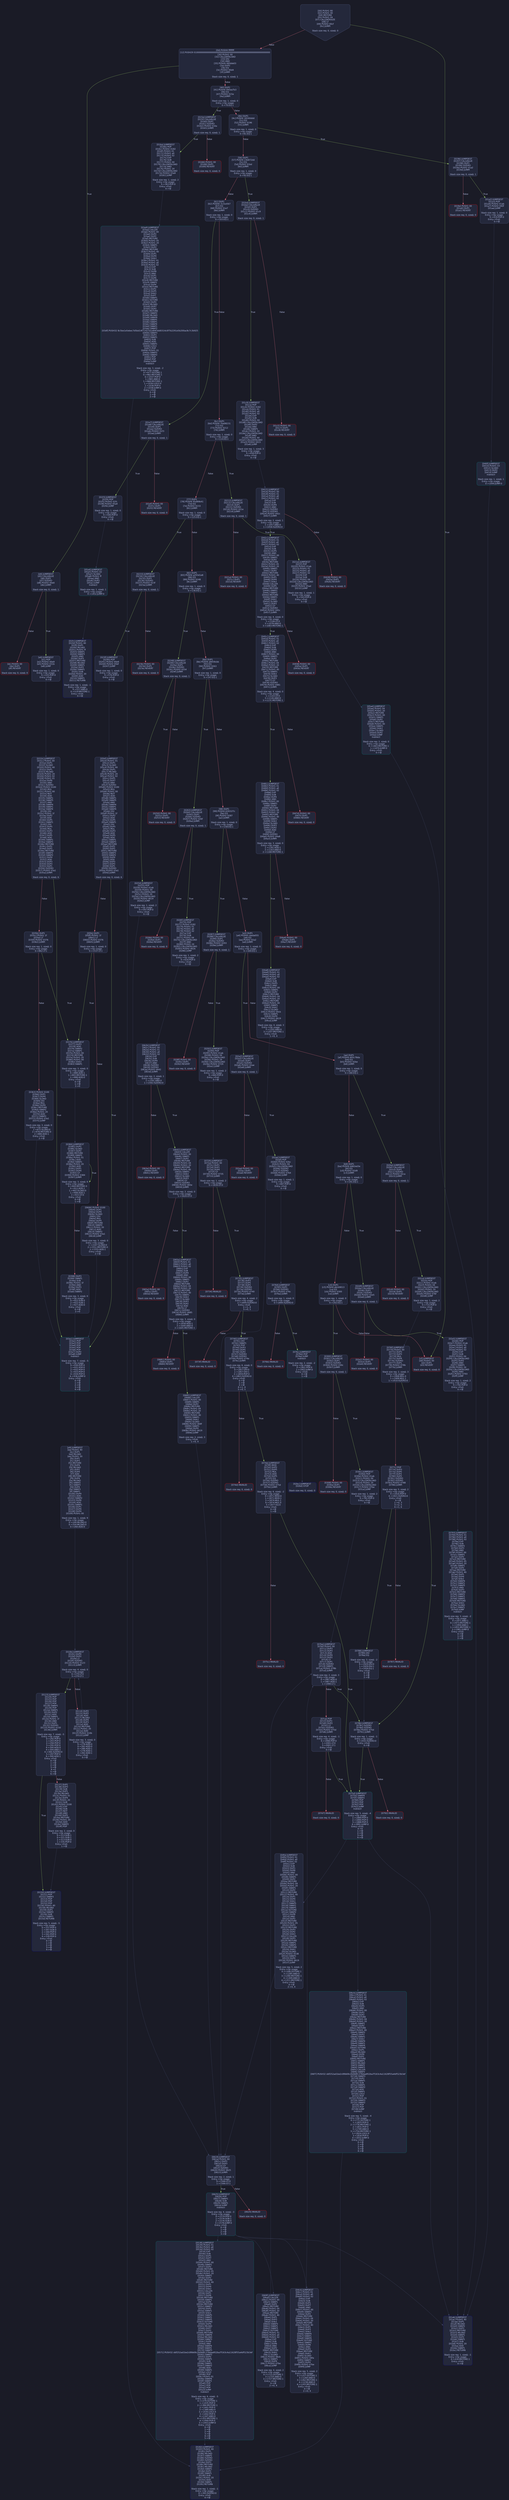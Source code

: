 digraph G {
    node [shape=box, style="filled, rounded", color="#565f89", fontcolor="#c0caf5", fontname="Helvetica", fillcolor="#24283b"];
    edge [color="#414868", fontcolor="#c0caf5", fontname="Helvetica"];
    bgcolor="#1a1b26";
    0 [ label = "[00] PUSH1 80
[02] PUSH1 40
[04] MSTORE
[05] PUSH1 04
[07] CALLDATASIZE
[08] LT
[09] PUSH2 00cf
[0c] JUMPI

Stack size req: 0, sizeΔ: 0
" shape = invhouse]
    1 [ label = "[0d] PUSH4 ffffffff
[12] PUSH29 0100000000000000000000000000000000000000000000000000000000
[30] PUSH1 00
[32] CALLDATALOAD
[33] DIV
[34] AND
[35] PUSH4 06fdde03
[3a] DUP2
[3b] EQ
[3c] PUSH2 00d4
[3f] JUMPI

Stack size req: 0, sizeΔ: 1
"]
    2 [ label = "[40] DUP1
[41] PUSH4 095ea7b3
[46] EQ
[47] PUSH2 015e
[4a] JUMPI

Stack size req: 1, sizeΔ: 0
Entry->Op usage:
	0->70:EQ:1
"]
    3 [ label = "[4b] DUP1
[4c] PUSH4 18160ddd
[51] EQ
[52] PUSH2 0196
[55] JUMPI

Stack size req: 1, sizeΔ: 0
Entry->Op usage:
	0->81:EQ:1
"]
    4 [ label = "[56] DUP1
[57] PUSH4 23b872dd
[5c] EQ
[5d] PUSH2 01bd
[60] JUMPI

Stack size req: 1, sizeΔ: 0
Entry->Op usage:
	0->92:EQ:1
"]
    5 [ label = "[61] DUP1
[62] PUSH4 313ce567
[67] EQ
[68] PUSH2 01e7
[6b] JUMPI

Stack size req: 1, sizeΔ: 0
Entry->Op usage:
	0->103:EQ:1
"]
    6 [ label = "[6c] DUP1
[6d] PUSH4 70a08231
[72] EQ
[73] PUSH2 0212
[76] JUMPI

Stack size req: 1, sizeΔ: 0
Entry->Op usage:
	0->114:EQ:1
"]
    7 [ label = "[77] DUP1
[78] PUSH4 95d89b41
[7d] EQ
[7e] PUSH2 0233
[81] JUMPI

Stack size req: 1, sizeΔ: 0
Entry->Op usage:
	0->125:EQ:1
"]
    8 [ label = "[82] DUP1
[83] PUSH4 a293d1e8
[88] EQ
[89] PUSH2 0248
[8c] JUMPI

Stack size req: 1, sizeΔ: 0
Entry->Op usage:
	0->136:EQ:1
"]
    9 [ label = "[8d] DUP1
[8e] PUSH4 a9059cbb
[93] EQ
[94] PUSH2 0263
[97] JUMPI

Stack size req: 1, sizeΔ: 0
Entry->Op usage:
	0->147:EQ:1
"]
    10 [ label = "[98] DUP1
[99] PUSH4 b5931f7c
[9e] EQ
[9f] PUSH2 0287
[a2] JUMPI

Stack size req: 1, sizeΔ: 0
Entry->Op usage:
	0->158:EQ:1
"]
    11 [ label = "[a3] DUP1
[a4] PUSH4 cdeda055
[a9] EQ
[aa] PUSH2 02a2
[ad] JUMPI

Stack size req: 1, sizeΔ: 0
Entry->Op usage:
	0->169:EQ:1
"]
    12 [ label = "[ae] DUP1
[af] PUSH4 d05c78da
[b4] EQ
[b5] PUSH2 02be
[b8] JUMPI

Stack size req: 1, sizeΔ: 0
Entry->Op usage:
	0->180:EQ:1
"]
    13 [ label = "[b9] DUP1
[ba] PUSH4 dd62ed3e
[bf] EQ
[c0] PUSH2 02d9
[c3] JUMPI

Stack size req: 1, sizeΔ: 0
Entry->Op usage:
	0->191:EQ:1
"]
    14 [ label = "[c4] DUP1
[c5] PUSH4 e6cb9013
[ca] EQ
[cb] PUSH2 0300
[ce] JUMPI

Stack size req: 1, sizeΔ: 0
Entry->Op usage:
	0->202:EQ:1
"]
    15 [ label = "[cf] JUMPDEST
[d0] PUSH1 00
[d2] DUP1
[d3] REVERT

Stack size req: 0, sizeΔ: 0
" color = "red"]
    16 [ label = "[d4] JUMPDEST
[d5] CALLVALUE
[d6] DUP1
[d7] ISZERO
[d8] PUSH2 00e0
[db] JUMPI

Stack size req: 0, sizeΔ: 1
"]
    17 [ label = "[dc] PUSH1 00
[de] DUP1
[df] REVERT

Stack size req: 0, sizeΔ: 0
" color = "red"]
    18 [ label = "[e0] JUMPDEST
[e1] POP
[e2] PUSH2 00e9
[e5] PUSH2 031b
[e8] JUMP

Stack size req: 1, sizeΔ: 0
Entry->Op usage:
	0->225:POP:0
Entry->Exit:
	0->😵
"]
    19 [ label = "[e9] JUMPDEST
[ea] PUSH1 40
[ec] DUP1
[ed] MLOAD
[ee] PUSH1 20
[f0] DUP1
[f1] DUP3
[f2] MSTORE
[f3] DUP4
[f4] MLOAD
[f5] DUP2
[f6] DUP4
[f7] ADD
[f8] MSTORE
[f9] DUP4
[fa] MLOAD
[fb] SWAP2
[fc] SWAP3
[fd] DUP4
[fe] SWAP3
[ff] SWAP1
[0100] DUP4
[0101] ADD
[0102] SWAP2
[0103] DUP6
[0104] ADD
[0105] SWAP1
[0106] DUP1
[0107] DUP4
[0108] DUP4
[0109] PUSH1 00

Stack size req: 1, sizeΔ: 9
Entry->Op usage:
	0->244:MLOAD:0
	0->250:MLOAD:0
	0->260:ADD:0
"]
    20 [ label = "[010b] JUMPDEST
[010c] DUP4
[010d] DUP2
[010e] LT
[010f] ISZERO
[0110] PUSH2 0123
[0113] JUMPI

Stack size req: 4, sizeΔ: 0
Entry->Op usage:
	0->270:LT:0
	3->270:LT:1
"]
    21 [ label = "[0114] DUP2
[0115] DUP2
[0116] ADD
[0117] MLOAD
[0118] DUP4
[0119] DUP3
[011a] ADD
[011b] MSTORE
[011c] PUSH1 20
[011e] ADD
[011f] PUSH2 010b
[0122] JUMP

Stack size req: 3, sizeΔ: 0
Entry->Op usage:
	0->278:ADD:0
	0->282:ADD:0
	0->286:ADD:1
	1->278:ADD:1
	2->282:ADD:1
Entry->Exit:
	0->😵
"]
    22 [ label = "[0123] JUMPDEST
[0124] POP
[0125] POP
[0126] POP
[0127] POP
[0128] SWAP1
[0129] POP
[012a] SWAP1
[012b] DUP2
[012c] ADD
[012d] SWAP1
[012e] PUSH1 1f
[0130] AND
[0131] DUP1
[0132] ISZERO
[0133] PUSH2 0150
[0136] JUMPI

Stack size req: 7, sizeΔ: -5
Entry->Op usage:
	0->292:POP:0
	1->293:POP:0
	2->294:POP:0
	3->295:POP:0
	4->300:ADD:0
	4->304:AND:1
	4->306:ISZERO:0
	5->297:POP:0
	6->300:ADD:1
Entry->Exit:
	0->😵
	1->😵
	2->😵
	3->😵
	4->0
	5->😵
	6->😵
"]
    23 [ label = "[0137] DUP1
[0138] DUP3
[0139] SUB
[013a] DUP1
[013b] MLOAD
[013c] PUSH1 01
[013e] DUP4
[013f] PUSH1 20
[0141] SUB
[0142] PUSH2 0100
[0145] EXP
[0146] SUB
[0147] NOT
[0148] AND
[0149] DUP2
[014a] MSTORE
[014b] PUSH1 20
[014d] ADD
[014e] SWAP2
[014f] POP

Stack size req: 2, sizeΔ: 0
Entry->Op usage:
	0->313:SUB:1
	0->321:SUB:1
	1->313:SUB:0
	1->335:POP:0
Entry->Exit:
	1->😵
"]
    24 [ label = "[0150] JUMPDEST
[0151] POP
[0152] SWAP3
[0153] POP
[0154] POP
[0155] POP
[0156] PUSH1 40
[0158] MLOAD
[0159] DUP1
[015a] SWAP2
[015b] SUB
[015c] SWAP1
[015d] RETURN

Stack size req: 5, sizeΔ: -5
Entry->Op usage:
	0->337:POP:0
	1->347:SUB:0
	2->340:POP:0
	3->341:POP:0
	4->339:POP:0
Entry->Exit:
	0->😵
	1->😵
	2->😵
	3->😵
	4->😵
" color = "darkblue"]
    25 [ label = "[015e] JUMPDEST
[015f] CALLVALUE
[0160] DUP1
[0161] ISZERO
[0162] PUSH2 016a
[0165] JUMPI

Stack size req: 0, sizeΔ: 1
"]
    26 [ label = "[0166] PUSH1 00
[0168] DUP1
[0169] REVERT

Stack size req: 0, sizeΔ: 0
" color = "red"]
    27 [ label = "[016a] JUMPDEST
[016b] POP
[016c] PUSH2 0182
[016f] PUSH1 01
[0171] PUSH1 a0
[0173] PUSH1 02
[0175] EXP
[0176] SUB
[0177] PUSH1 04
[0179] CALLDATALOAD
[017a] AND
[017b] PUSH1 24
[017d] CALLDATALOAD
[017e] PUSH2 03a9
[0181] JUMP

Stack size req: 1, sizeΔ: 2
Entry->Op usage:
	0->363:POP:0
Entry->Exit:
	0->😵
"]
    28 [ label = "[0182] JUMPDEST
[0183] PUSH1 40
[0185] DUP1
[0186] MLOAD
[0187] SWAP2
[0188] ISZERO
[0189] ISZERO
[018a] DUP3
[018b] MSTORE
[018c] MLOAD
[018d] SWAP1
[018e] DUP2
[018f] SWAP1
[0190] SUB
[0191] PUSH1 20
[0193] ADD
[0194] SWAP1
[0195] RETURN

Stack size req: 1, sizeΔ: -1
Entry->Op usage:
	0->392:ISZERO:0
Entry->Exit:
	0->😵
" color = "darkblue"]
    29 [ label = "[0196] JUMPDEST
[0197] CALLVALUE
[0198] DUP1
[0199] ISZERO
[019a] PUSH2 01a2
[019d] JUMPI

Stack size req: 0, sizeΔ: 1
"]
    30 [ label = "[019e] PUSH1 00
[01a0] DUP1
[01a1] REVERT

Stack size req: 0, sizeΔ: 0
" color = "red"]
    31 [ label = "[01a2] JUMPDEST
[01a3] POP
[01a4] PUSH2 01ab
[01a7] PUSH2 040f
[01aa] JUMP

Stack size req: 1, sizeΔ: 0
Entry->Op usage:
	0->419:POP:0
Entry->Exit:
	0->😵
"]
    32 [ label = "[01ab] JUMPDEST
[01ac] PUSH1 40
[01ae] DUP1
[01af] MLOAD
[01b0] SWAP2
[01b1] DUP3
[01b2] MSTORE
[01b3] MLOAD
[01b4] SWAP1
[01b5] DUP2
[01b6] SWAP1
[01b7] SUB
[01b8] PUSH1 20
[01ba] ADD
[01bb] SWAP1
[01bc] RETURN

Stack size req: 1, sizeΔ: -1
Entry->Op usage:
	0->434:MSTORE:1
Entry->Exit:
	0->😵
" color = "darkblue"]
    33 [ label = "[01bd] JUMPDEST
[01be] CALLVALUE
[01bf] DUP1
[01c0] ISZERO
[01c1] PUSH2 01c9
[01c4] JUMPI

Stack size req: 0, sizeΔ: 1
"]
    34 [ label = "[01c5] PUSH1 00
[01c7] DUP1
[01c8] REVERT

Stack size req: 0, sizeΔ: 0
" color = "red"]
    35 [ label = "[01c9] JUMPDEST
[01ca] POP
[01cb] PUSH2 0182
[01ce] PUSH1 01
[01d0] PUSH1 a0
[01d2] PUSH1 02
[01d4] EXP
[01d5] SUB
[01d6] PUSH1 04
[01d8] CALLDATALOAD
[01d9] DUP2
[01da] AND
[01db] SWAP1
[01dc] PUSH1 24
[01de] CALLDATALOAD
[01df] AND
[01e0] PUSH1 44
[01e2] CALLDATALOAD
[01e3] PUSH2 0415
[01e6] JUMP

Stack size req: 1, sizeΔ: 3
Entry->Op usage:
	0->458:POP:0
Entry->Exit:
	0->😵
"]
    36 [ label = "[01e7] JUMPDEST
[01e8] CALLVALUE
[01e9] DUP1
[01ea] ISZERO
[01eb] PUSH2 01f3
[01ee] JUMPI

Stack size req: 0, sizeΔ: 1
"]
    37 [ label = "[01ef] PUSH1 00
[01f1] DUP1
[01f2] REVERT

Stack size req: 0, sizeΔ: 0
" color = "red"]
    38 [ label = "[01f3] JUMPDEST
[01f4] POP
[01f5] PUSH2 01fc
[01f8] PUSH2 05a4
[01fb] JUMP

Stack size req: 1, sizeΔ: 0
Entry->Op usage:
	0->500:POP:0
Entry->Exit:
	0->😵
"]
    39 [ label = "[01fc] JUMPDEST
[01fd] PUSH1 40
[01ff] DUP1
[0200] MLOAD
[0201] PUSH1 ff
[0203] SWAP1
[0204] SWAP3
[0205] AND
[0206] DUP3
[0207] MSTORE
[0208] MLOAD
[0209] SWAP1
[020a] DUP2
[020b] SWAP1
[020c] SUB
[020d] PUSH1 20
[020f] ADD
[0210] SWAP1
[0211] RETURN

Stack size req: 1, sizeΔ: -1
Entry->Op usage:
	0->517:AND:0
	0->519:MSTORE:1
Entry->Exit:
	0->😵
" color = "darkblue"]
    40 [ label = "[0212] JUMPDEST
[0213] CALLVALUE
[0214] DUP1
[0215] ISZERO
[0216] PUSH2 021e
[0219] JUMPI

Stack size req: 0, sizeΔ: 1
"]
    41 [ label = "[021a] PUSH1 00
[021c] DUP1
[021d] REVERT

Stack size req: 0, sizeΔ: 0
" color = "red"]
    42 [ label = "[021e] JUMPDEST
[021f] POP
[0220] PUSH2 01ab
[0223] PUSH1 01
[0225] PUSH1 a0
[0227] PUSH1 02
[0229] EXP
[022a] SUB
[022b] PUSH1 04
[022d] CALLDATALOAD
[022e] AND
[022f] PUSH2 05ad
[0232] JUMP

Stack size req: 1, sizeΔ: 1
Entry->Op usage:
	0->543:POP:0
Entry->Exit:
	0->😵
"]
    43 [ label = "[0233] JUMPDEST
[0234] CALLVALUE
[0235] DUP1
[0236] ISZERO
[0237] PUSH2 023f
[023a] JUMPI

Stack size req: 0, sizeΔ: 1
"]
    44 [ label = "[023b] PUSH1 00
[023d] DUP1
[023e] REVERT

Stack size req: 0, sizeΔ: 0
" color = "red"]
    45 [ label = "[023f] JUMPDEST
[0240] POP
[0241] PUSH2 00e9
[0244] PUSH2 05bf
[0247] JUMP

Stack size req: 1, sizeΔ: 0
Entry->Op usage:
	0->576:POP:0
Entry->Exit:
	0->😵
"]
    46 [ label = "[0248] JUMPDEST
[0249] CALLVALUE
[024a] DUP1
[024b] ISZERO
[024c] PUSH2 0254
[024f] JUMPI

Stack size req: 0, sizeΔ: 1
"]
    47 [ label = "[0250] PUSH1 00
[0252] DUP1
[0253] REVERT

Stack size req: 0, sizeΔ: 0
" color = "red"]
    48 [ label = "[0254] JUMPDEST
[0255] POP
[0256] PUSH2 01ab
[0259] PUSH1 04
[025b] CALLDATALOAD
[025c] PUSH1 24
[025e] CALLDATALOAD
[025f] PUSH2 0619
[0262] JUMP

Stack size req: 1, sizeΔ: 2
Entry->Op usage:
	0->597:POP:0
Entry->Exit:
	0->😵
"]
    49 [ label = "[0263] JUMPDEST
[0264] CALLVALUE
[0265] DUP1
[0266] ISZERO
[0267] PUSH2 026f
[026a] JUMPI

Stack size req: 0, sizeΔ: 1
"]
    50 [ label = "[026b] PUSH1 00
[026d] DUP1
[026e] REVERT

Stack size req: 0, sizeΔ: 0
" color = "red"]
    51 [ label = "[026f] JUMPDEST
[0270] POP
[0271] PUSH2 0182
[0274] PUSH1 01
[0276] PUSH1 a0
[0278] PUSH1 02
[027a] EXP
[027b] SUB
[027c] PUSH1 04
[027e] CALLDATALOAD
[027f] AND
[0280] PUSH1 24
[0282] CALLDATALOAD
[0283] PUSH2 062b
[0286] JUMP

Stack size req: 1, sizeΔ: 2
Entry->Op usage:
	0->624:POP:0
Entry->Exit:
	0->😵
"]
    52 [ label = "[0287] JUMPDEST
[0288] CALLVALUE
[0289] DUP1
[028a] ISZERO
[028b] PUSH2 0293
[028e] JUMPI

Stack size req: 0, sizeΔ: 1
"]
    53 [ label = "[028f] PUSH1 00
[0291] DUP1
[0292] REVERT

Stack size req: 0, sizeΔ: 0
" color = "red"]
    54 [ label = "[0293] JUMPDEST
[0294] POP
[0295] PUSH2 01ab
[0298] PUSH1 04
[029a] CALLDATALOAD
[029b] PUSH1 24
[029d] CALLDATALOAD
[029e] PUSH2 0729
[02a1] JUMP

Stack size req: 1, sizeΔ: 2
Entry->Op usage:
	0->660:POP:0
Entry->Exit:
	0->😵
"]
    55 [ label = "[02a2] JUMPDEST
[02a3] CALLVALUE
[02a4] DUP1
[02a5] ISZERO
[02a6] PUSH2 02ae
[02a9] JUMPI

Stack size req: 0, sizeΔ: 1
"]
    56 [ label = "[02aa] PUSH1 00
[02ac] DUP1
[02ad] REVERT

Stack size req: 0, sizeΔ: 0
" color = "red"]
    57 [ label = "[02ae] JUMPDEST
[02af] POP
[02b0] PUSH2 02bc
[02b3] PUSH1 04
[02b5] CALLDATALOAD
[02b6] ISZERO
[02b7] ISZERO
[02b8] PUSH2 0764
[02bb] JUMP

Stack size req: 1, sizeΔ: 1
Entry->Op usage:
	0->687:POP:0
Entry->Exit:
	0->😵
"]
    58 [ label = "[02bc] JUMPDEST
[02bd] STOP

Stack size req: 0, sizeΔ: 0
" color = "darkblue"]
    59 [ label = "[02be] JUMPDEST
[02bf] CALLVALUE
[02c0] DUP1
[02c1] ISZERO
[02c2] PUSH2 02ca
[02c5] JUMPI

Stack size req: 0, sizeΔ: 1
"]
    60 [ label = "[02c6] PUSH1 00
[02c8] DUP1
[02c9] REVERT

Stack size req: 0, sizeΔ: 0
" color = "red"]
    61 [ label = "[02ca] JUMPDEST
[02cb] POP
[02cc] PUSH2 01ab
[02cf] PUSH1 04
[02d1] CALLDATALOAD
[02d2] PUSH1 24
[02d4] CALLDATALOAD
[02d5] PUSH2 076f
[02d8] JUMP

Stack size req: 1, sizeΔ: 2
Entry->Op usage:
	0->715:POP:0
Entry->Exit:
	0->😵
"]
    62 [ label = "[02d9] JUMPDEST
[02da] CALLVALUE
[02db] DUP1
[02dc] ISZERO
[02dd] PUSH2 02e5
[02e0] JUMPI

Stack size req: 0, sizeΔ: 1
"]
    63 [ label = "[02e1] PUSH1 00
[02e3] DUP1
[02e4] REVERT

Stack size req: 0, sizeΔ: 0
" color = "red"]
    64 [ label = "[02e5] JUMPDEST
[02e6] POP
[02e7] PUSH2 01ab
[02ea] PUSH1 01
[02ec] PUSH1 a0
[02ee] PUSH1 02
[02f0] EXP
[02f1] SUB
[02f2] PUSH1 04
[02f4] CALLDATALOAD
[02f5] DUP2
[02f6] AND
[02f7] SWAP1
[02f8] PUSH1 24
[02fa] CALLDATALOAD
[02fb] AND
[02fc] PUSH2 0793
[02ff] JUMP

Stack size req: 1, sizeΔ: 2
Entry->Op usage:
	0->742:POP:0
Entry->Exit:
	0->😵
"]
    65 [ label = "[0300] JUMPDEST
[0301] CALLVALUE
[0302] DUP1
[0303] ISZERO
[0304] PUSH2 030c
[0307] JUMPI

Stack size req: 0, sizeΔ: 1
"]
    66 [ label = "[0308] PUSH1 00
[030a] DUP1
[030b] REVERT

Stack size req: 0, sizeΔ: 0
" color = "red"]
    67 [ label = "[030c] JUMPDEST
[030d] POP
[030e] PUSH2 01ab
[0311] PUSH1 04
[0313] CALLDATALOAD
[0314] PUSH1 24
[0316] CALLDATALOAD
[0317] PUSH2 07be
[031a] JUMP

Stack size req: 1, sizeΔ: 2
Entry->Op usage:
	0->781:POP:0
Entry->Exit:
	0->😵
"]
    68 [ label = "[031b] JUMPDEST
[031c] PUSH1 00
[031e] DUP1
[031f] SLOAD
[0320] PUSH1 40
[0322] DUP1
[0323] MLOAD
[0324] PUSH1 20
[0326] PUSH1 02
[0328] PUSH1 01
[032a] DUP6
[032b] AND
[032c] ISZERO
[032d] PUSH2 0100
[0330] MUL
[0331] PUSH1 00
[0333] NOT
[0334] ADD
[0335] SWAP1
[0336] SWAP5
[0337] AND
[0338] SWAP4
[0339] SWAP1
[033a] SWAP4
[033b] DIV
[033c] PUSH1 1f
[033e] DUP2
[033f] ADD
[0340] DUP5
[0341] SWAP1
[0342] DIV
[0343] DUP5
[0344] MUL
[0345] DUP3
[0346] ADD
[0347] DUP5
[0348] ADD
[0349] SWAP1
[034a] SWAP3
[034b] MSTORE
[034c] DUP2
[034d] DUP2
[034e] MSTORE
[034f] SWAP3
[0350] SWAP2
[0351] DUP4
[0352] ADD
[0353] DUP3
[0354] DUP3
[0355] DUP1
[0356] ISZERO
[0357] PUSH2 03a1
[035a] JUMPI

Stack size req: 0, sizeΔ: 6
"]
    69 [ label = "[035b] DUP1
[035c] PUSH1 1f
[035e] LT
[035f] PUSH2 0376
[0362] JUMPI

Stack size req: 1, sizeΔ: 0
Entry->Op usage:
	0->862:LT:1
"]
    70 [ label = "[0363] PUSH2 0100
[0366] DUP1
[0367] DUP4
[0368] SLOAD
[0369] DIV
[036a] MUL
[036b] DUP4
[036c] MSTORE
[036d] SWAP2
[036e] PUSH1 20
[0370] ADD
[0371] SWAP2
[0372] PUSH2 03a1
[0375] JUMP

Stack size req: 3, sizeΔ: 0
Entry->Op usage:
	1->872:SLOAD:0
	2->876:MSTORE:0
	2->880:ADD:1
Entry->Exit:
	2->😵
"]
    71 [ label = "[0376] JUMPDEST
[0377] DUP3
[0378] ADD
[0379] SWAP2
[037a] SWAP1
[037b] PUSH1 00
[037d] MSTORE
[037e] PUSH1 20
[0380] PUSH1 00
[0382] SHA3
[0383] SWAP1

Stack size req: 3, sizeΔ: 0
Entry->Op usage:
	0->888:ADD:1
	1->893:MSTORE:1
	2->888:ADD:0
Entry->Exit:
	0->😵
	1->😵
	2->0
"]
    72 [ label = "[0384] JUMPDEST
[0385] DUP2
[0386] SLOAD
[0387] DUP2
[0388] MSTORE
[0389] SWAP1
[038a] PUSH1 01
[038c] ADD
[038d] SWAP1
[038e] PUSH1 20
[0390] ADD
[0391] DUP1
[0392] DUP4
[0393] GT
[0394] PUSH2 0384
[0397] JUMPI

Stack size req: 3, sizeΔ: 0
Entry->Op usage:
	0->904:MSTORE:0
	0->912:ADD:1
	1->902:SLOAD:0
	1->908:ADD:1
	2->915:GT:0
Entry->Exit:
	0->😵
	1->😵
"]
    73 [ label = "[0398] DUP3
[0399] SWAP1
[039a] SUB
[039b] PUSH1 1f
[039d] AND
[039e] DUP3
[039f] ADD
[03a0] SWAP2

Stack size req: 3, sizeΔ: 0
Entry->Op usage:
	0->922:SUB:0
	2->922:SUB:1
	2->927:ADD:0
Entry->Exit:
	0->😵
	2->0
"]
    74 [ label = "[03a1] JUMPDEST
[03a2] POP
[03a3] POP
[03a4] POP
[03a5] POP
[03a6] POP
[03a7] DUP2
[03a8] JUMP
Indirect!

Stack size req: 7, sizeΔ: -5
Entry->Op usage:
	0->930:POP:0
	1->931:POP:0
	2->932:POP:0
	3->933:POP:0
	4->934:POP:0
	6->936:JUMP:0
Entry->Exit:
	0->😵
	1->😵
	2->😵
	3->😵
	4->😵
" color = "teal"]
    75 [ label = "[03a9] JUMPDEST
[03aa] CALLER
[03ab] PUSH1 00
[03ad] DUP2
[03ae] DUP2
[03af] MSTORE
[03b0] PUSH1 05
[03b2] PUSH1 20
[03b4] SWAP1
[03b5] DUP2
[03b6] MSTORE
[03b7] PUSH1 40
[03b9] DUP1
[03ba] DUP4
[03bb] SHA3
[03bc] PUSH1 01
[03be] PUSH1 a0
[03c0] PUSH1 02
[03c2] EXP
[03c3] SUB
[03c4] DUP8
[03c5] AND
[03c6] DUP1
[03c7] DUP6
[03c8] MSTORE
[03c9] SWAP1
[03ca] DUP4
[03cb] MSTORE
[03cc] DUP2
[03cd] DUP5
[03ce] SHA3
[03cf] DUP7
[03d0] SWAP1
[03d1] SSTORE
[03d2] DUP2
[03d3] MLOAD
[03d4] DUP7
[03d5] DUP2
[03d6] MSTORE
[03d7] SWAP2
[03d8] MLOAD
[03d9] SWAP4
[03da] SWAP5
[03db] SWAP1
[03dc] SWAP4
[03dd] SWAP1
[03de] SWAP3
[03df] PUSH32 8c5be1e5ebec7d5bd14f71427d1e84f3dd0314c0f7b2291e5b200ac8c7c3b925
[0400] SWAP3
[0401] DUP3
[0402] SWAP1
[0403] SUB
[0404] ADD
[0405] SWAP1
[0406] LOG3
[0407] POP
[0408] PUSH1 01
[040a] SWAP3
[040b] SWAP2
[040c] POP
[040d] POP
[040e] JUMP
Indirect!

Stack size req: 3, sizeΔ: -2
Entry->Op usage:
	0->977:SSTORE:1
	0->982:MSTORE:1
	0->1037:POP:0
	1->965:AND:0
	1->968:MSTORE:1
	1->1030:LOG3:4
	1->1036:POP:0
	2->1038:JUMP:0
Entry->Exit:
	0->😵
	1->😵
	2->😵
" color = "teal"]
    76 [ label = "[040f] JUMPDEST
[0410] PUSH1 03
[0412] SLOAD
[0413] DUP2
[0414] JUMP
Indirect!

Stack size req: 1, sizeΔ: 1
Entry->Op usage:
	0->1044:JUMP:0
" color = "teal"]
    77 [ label = "[0415] JUMPDEST
[0416] PUSH1 00
[0418] PUSH1 01
[041a] PUSH1 a0
[041c] PUSH1 02
[041e] EXP
[041f] SUB
[0420] DUP4
[0421] AND
[0422] ISZERO
[0423] ISZERO
[0424] PUSH2 042c
[0427] JUMPI

Stack size req: 2, sizeΔ: 1
Entry->Op usage:
	1->1057:AND:0
	1->1058:ISZERO:0
"]
    78 [ label = "[0428] PUSH1 00
[042a] DUP1
[042b] REVERT

Stack size req: 0, sizeΔ: 0
" color = "red"]
    79 [ label = "[042c] JUMPDEST
[042d] PUSH1 01
[042f] PUSH1 a0
[0431] PUSH1 02
[0433] EXP
[0434] SUB
[0435] DUP5
[0436] AND
[0437] PUSH1 00
[0439] SWAP1
[043a] DUP2
[043b] MSTORE
[043c] PUSH1 05
[043e] PUSH1 20
[0440] SWAP1
[0441] DUP2
[0442] MSTORE
[0443] PUSH1 40
[0445] DUP1
[0446] DUP4
[0447] SHA3
[0448] CALLER
[0449] DUP5
[044a] MSTORE
[044b] SWAP1
[044c] SWAP2
[044d] MSTORE
[044e] SWAP1
[044f] SHA3
[0450] SLOAD
[0451] DUP3
[0452] GT
[0453] ISZERO
[0454] PUSH2 045c
[0457] JUMPI

Stack size req: 4, sizeΔ: 0
Entry->Op usage:
	1->1106:GT:0
	3->1078:AND:0
	3->1083:MSTORE:1
"]
    80 [ label = "[0458] PUSH1 00
[045a] DUP1
[045b] REVERT

Stack size req: 0, sizeΔ: 0
" color = "red"]
    81 [ label = "[045c] JUMPDEST
[045d] PUSH1 01
[045f] PUSH1 a0
[0461] PUSH1 02
[0463] EXP
[0464] SUB
[0465] DUP5
[0466] AND
[0467] PUSH1 00
[0469] SWAP1
[046a] DUP2
[046b] MSTORE
[046c] PUSH1 04
[046e] PUSH1 20
[0470] MSTORE
[0471] PUSH1 40
[0473] SWAP1
[0474] SHA3
[0475] SLOAD
[0476] DUP3
[0477] GT
[0478] ISZERO
[0479] PUSH2 0481
[047c] JUMPI

Stack size req: 4, sizeΔ: 0
Entry->Op usage:
	1->1143:GT:0
	3->1126:AND:0
	3->1131:MSTORE:1
"]
    82 [ label = "[047d] PUSH1 00
[047f] DUP1
[0480] REVERT

Stack size req: 0, sizeΔ: 0
" color = "red"]
    83 [ label = "[0481] JUMPDEST
[0482] PUSH1 01
[0484] PUSH1 a0
[0486] PUSH1 02
[0488] EXP
[0489] SUB
[048a] DUP4
[048b] AND
[048c] PUSH1 00
[048e] SWAP1
[048f] DUP2
[0490] MSTORE
[0491] PUSH1 04
[0493] PUSH1 20
[0495] MSTORE
[0496] PUSH1 40
[0498] SWAP1
[0499] SHA3
[049a] SLOAD
[049b] DUP3
[049c] DUP2
[049d] ADD
[049e] LT
[049f] ISZERO
[04a0] PUSH2 04a8
[04a3] JUMPI

Stack size req: 3, sizeΔ: 0
Entry->Op usage:
	1->1181:ADD:1
	2->1163:AND:0
	2->1168:MSTORE:1
"]
    84 [ label = "[04a4] PUSH1 00
[04a6] DUP1
[04a7] REVERT

Stack size req: 0, sizeΔ: 0
" color = "red"]
    85 [ label = "[04a8] JUMPDEST
[04a9] PUSH1 01
[04ab] PUSH1 a0
[04ad] PUSH1 02
[04af] EXP
[04b0] SUB
[04b1] DUP5
[04b2] AND
[04b3] PUSH1 00
[04b5] SWAP1
[04b6] DUP2
[04b7] MSTORE
[04b8] PUSH1 04
[04ba] PUSH1 20
[04bc] MSTORE
[04bd] PUSH1 40
[04bf] SWAP1
[04c0] SHA3
[04c1] SLOAD
[04c2] PUSH2 04cb
[04c5] SWAP1
[04c6] DUP4
[04c7] PUSH2 0619
[04ca] JUMP

Stack size req: 4, sizeΔ: 3
Entry->Op usage:
	3->1202:AND:0
	3->1207:MSTORE:1
Entry->Exit:
	1->0, 4
"]
    86 [ label = "[04cb] JUMPDEST
[04cc] PUSH1 01
[04ce] PUSH1 a0
[04d0] PUSH1 02
[04d2] EXP
[04d3] SUB
[04d4] DUP1
[04d5] DUP7
[04d6] AND
[04d7] PUSH1 00
[04d9] SWAP1
[04da] DUP2
[04db] MSTORE
[04dc] PUSH1 04
[04de] PUSH1 20
[04e0] MSTORE
[04e1] PUSH1 40
[04e3] DUP1
[04e4] DUP3
[04e5] SHA3
[04e6] SWAP4
[04e7] SWAP1
[04e8] SWAP4
[04e9] SSTORE
[04ea] SWAP1
[04eb] DUP6
[04ec] AND
[04ed] DUP2
[04ee] MSTORE
[04ef] SHA3
[04f0] SLOAD
[04f1] PUSH2 04fa
[04f4] SWAP1
[04f5] DUP4
[04f6] PUSH2 07be
[04f9] JUMP

Stack size req: 5, sizeΔ: 2
Entry->Op usage:
	0->1257:SSTORE:1
	3->1260:AND:0
	3->1262:MSTORE:1
	4->1238:AND:0
	4->1243:MSTORE:1
Entry->Exit:
	0->😵
	2->0, 4
"]
    87 [ label = "[04fa] JUMPDEST
[04fb] PUSH1 01
[04fd] PUSH1 a0
[04ff] PUSH1 02
[0501] EXP
[0502] SUB
[0503] DUP1
[0504] DUP6
[0505] AND
[0506] PUSH1 00
[0508] SWAP1
[0509] DUP2
[050a] MSTORE
[050b] PUSH1 04
[050d] PUSH1 20
[050f] SWAP1
[0510] DUP2
[0511] MSTORE
[0512] PUSH1 40
[0514] DUP1
[0515] DUP4
[0516] SHA3
[0517] SWAP5
[0518] SWAP1
[0519] SWAP5
[051a] SSTORE
[051b] SWAP2
[051c] DUP8
[051d] AND
[051e] DUP2
[051f] MSTORE
[0520] PUSH1 05
[0522] DUP3
[0523] MSTORE
[0524] DUP3
[0525] DUP2
[0526] SHA3
[0527] CALLER
[0528] DUP3
[0529] MSTORE
[052a] SWAP1
[052b] SWAP2
[052c] MSTORE
[052d] SHA3
[052e] SLOAD
[052f] PUSH2 0538
[0532] SWAP1
[0533] DUP4
[0534] PUSH2 0619
[0537] JUMP

Stack size req: 5, sizeΔ: 2
Entry->Op usage:
	0->1306:SSTORE:1
	3->1285:AND:0
	3->1290:MSTORE:1
	4->1309:AND:0
	4->1311:MSTORE:1
Entry->Exit:
	0->😵
	2->0, 4
"]
    88 [ label = "[0538] JUMPDEST
[0539] PUSH1 01
[053b] PUSH1 a0
[053d] PUSH1 02
[053f] EXP
[0540] SUB
[0541] DUP1
[0542] DUP7
[0543] AND
[0544] PUSH1 00
[0546] SWAP1
[0547] DUP2
[0548] MSTORE
[0549] PUSH1 05
[054b] PUSH1 20
[054d] SWAP1
[054e] DUP2
[054f] MSTORE
[0550] PUSH1 40
[0552] DUP1
[0553] DUP4
[0554] SHA3
[0555] CALLER
[0556] DUP1
[0557] DUP6
[0558] MSTORE
[0559] SWAP1
[055a] DUP4
[055b] MSTORE
[055c] SWAP3
[055d] DUP2
[055e] SWAP1
[055f] SHA3
[0560] SWAP5
[0561] SWAP1
[0562] SWAP5
[0563] SSTORE
[0564] DUP4
[0565] MLOAD
[0566] DUP7
[0567] DUP2
[0568] MSTORE
[0569] SWAP4
[056a] MLOAD
[056b] SWAP3
[056c] DUP8
[056d] AND
[056e] SWAP4
[056f] SWAP2
[0570] SWAP3
[0571] PUSH32 ddf252ad1be2c89b69c2b068fc378daa952ba7f163c4a11628f55a4df523b3ef
[0592] SWAP3
[0593] DUP2
[0594] SWAP1
[0595] SUB
[0596] SWAP1
[0597] SWAP2
[0598] ADD
[0599] SWAP1
[059a] LOG3
[059b] POP
[059c] PUSH1 01
[059e] SWAP4
[059f] SWAP3
[05a0] POP
[05a1] POP
[05a2] POP
[05a3] JUMP
Indirect!

Stack size req: 6, sizeΔ: -5
Entry->Op usage:
	0->1379:SSTORE:1
	1->1435:POP:0
	2->1384:MSTORE:1
	2->1441:POP:0
	3->1389:AND:0
	3->1434:LOG3:4
	3->1442:POP:0
	4->1347:AND:0
	4->1352:MSTORE:1
	4->1440:POP:0
	5->1443:JUMP:0
Entry->Exit:
	0->😵
	1->😵
	2->😵
	3->😵
	4->😵
	5->😵
" color = "teal"]
    89 [ label = "[05a4] JUMPDEST
[05a5] PUSH1 02
[05a7] SLOAD
[05a8] PUSH1 ff
[05aa] AND
[05ab] DUP2
[05ac] JUMP
Indirect!

Stack size req: 1, sizeΔ: 1
Entry->Op usage:
	0->1452:JUMP:0
" color = "teal"]
    90 [ label = "[05ad] JUMPDEST
[05ae] PUSH1 04
[05b0] PUSH1 20
[05b2] MSTORE
[05b3] PUSH1 00
[05b5] SWAP1
[05b6] DUP2
[05b7] MSTORE
[05b8] PUSH1 40
[05ba] SWAP1
[05bb] SHA3
[05bc] SLOAD
[05bd] DUP2
[05be] JUMP
Indirect!

Stack size req: 2, sizeΔ: 0
Entry->Op usage:
	0->1463:MSTORE:1
	1->1470:JUMP:0
Entry->Exit:
	0->😵
" color = "teal"]
    91 [ label = "[05bf] JUMPDEST
[05c0] PUSH1 01
[05c2] DUP1
[05c3] SLOAD
[05c4] PUSH1 40
[05c6] DUP1
[05c7] MLOAD
[05c8] PUSH1 20
[05ca] PUSH1 02
[05cc] DUP5
[05cd] DUP7
[05ce] AND
[05cf] ISZERO
[05d0] PUSH2 0100
[05d3] MUL
[05d4] PUSH1 00
[05d6] NOT
[05d7] ADD
[05d8] SWAP1
[05d9] SWAP5
[05da] AND
[05db] SWAP4
[05dc] SWAP1
[05dd] SWAP4
[05de] DIV
[05df] PUSH1 1f
[05e1] DUP2
[05e2] ADD
[05e3] DUP5
[05e4] SWAP1
[05e5] DIV
[05e6] DUP5
[05e7] MUL
[05e8] DUP3
[05e9] ADD
[05ea] DUP5
[05eb] ADD
[05ec] SWAP1
[05ed] SWAP3
[05ee] MSTORE
[05ef] DUP2
[05f0] DUP2
[05f1] MSTORE
[05f2] SWAP3
[05f3] SWAP2
[05f4] DUP4
[05f5] ADD
[05f6] DUP3
[05f7] DUP3
[05f8] DUP1
[05f9] ISZERO
[05fa] PUSH2 03a1
[05fd] JUMPI

Stack size req: 0, sizeΔ: 6
"]
    92 [ label = "[05fe] DUP1
[05ff] PUSH1 1f
[0601] LT
[0602] PUSH2 0376
[0605] JUMPI

Stack size req: 1, sizeΔ: 0
Entry->Op usage:
	0->1537:LT:1
"]
    93 [ label = "[0606] PUSH2 0100
[0609] DUP1
[060a] DUP4
[060b] SLOAD
[060c] DIV
[060d] MUL
[060e] DUP4
[060f] MSTORE
[0610] SWAP2
[0611] PUSH1 20
[0613] ADD
[0614] SWAP2
[0615] PUSH2 03a1
[0618] JUMP

Stack size req: 3, sizeΔ: 0
Entry->Op usage:
	1->1547:SLOAD:0
	2->1551:MSTORE:0
	2->1555:ADD:1
Entry->Exit:
	2->😵
"]
    94 [ label = "[0619] JUMPDEST
[061a] PUSH1 00
[061c] DUP3
[061d] DUP3
[061e] GT
[061f] ISZERO
[0620] PUSH2 0625
[0623] JUMPI

Stack size req: 2, sizeΔ: 1
Entry->Op usage:
	0->1566:GT:0
	1->1566:GT:1
"]
    95 [ label = "[0624] INVALID

Stack size req: 0, sizeΔ: 0
" color = "red"]
    96 [ label = "[0625] JUMPDEST
[0626] POP
[0627] SWAP1
[0628] SUB
[0629] SWAP1
[062a] JUMP
Indirect!

Stack size req: 4, sizeΔ: -3
Entry->Op usage:
	0->1574:POP:0
	1->1576:SUB:1
	2->1576:SUB:0
	3->1578:JUMP:0
Entry->Exit:
	0->😵
	1->😵
	2->😵
	3->😵
" color = "teal"]
    97 [ label = "[062b] JUMPDEST
[062c] PUSH1 00
[062e] PUSH1 01
[0630] PUSH1 a0
[0632] PUSH1 02
[0634] EXP
[0635] SUB
[0636] DUP4
[0637] AND
[0638] ISZERO
[0639] ISZERO
[063a] PUSH2 0642
[063d] JUMPI

Stack size req: 2, sizeΔ: 1
Entry->Op usage:
	1->1591:AND:0
	1->1592:ISZERO:0
"]
    98 [ label = "[063e] PUSH1 00
[0640] DUP1
[0641] REVERT

Stack size req: 0, sizeΔ: 0
" color = "red"]
    99 [ label = "[0642] JUMPDEST
[0643] CALLER
[0644] PUSH1 00
[0646] SWAP1
[0647] DUP2
[0648] MSTORE
[0649] PUSH1 04
[064b] PUSH1 20
[064d] MSTORE
[064e] PUSH1 40
[0650] SWAP1
[0651] SHA3
[0652] SLOAD
[0653] DUP3
[0654] GT
[0655] ISZERO
[0656] PUSH2 065e
[0659] JUMPI

Stack size req: 2, sizeΔ: 0
Entry->Op usage:
	1->1620:GT:0
"]
    100 [ label = "[065a] PUSH1 00
[065c] DUP1
[065d] REVERT

Stack size req: 0, sizeΔ: 0
" color = "red"]
    101 [ label = "[065e] JUMPDEST
[065f] PUSH1 01
[0661] PUSH1 a0
[0663] PUSH1 02
[0665] EXP
[0666] SUB
[0667] DUP4
[0668] AND
[0669] PUSH1 00
[066b] SWAP1
[066c] DUP2
[066d] MSTORE
[066e] PUSH1 04
[0670] PUSH1 20
[0672] MSTORE
[0673] PUSH1 40
[0675] SWAP1
[0676] SHA3
[0677] SLOAD
[0678] DUP3
[0679] DUP2
[067a] ADD
[067b] LT
[067c] ISZERO
[067d] PUSH2 0685
[0680] JUMPI

Stack size req: 3, sizeΔ: 0
Entry->Op usage:
	1->1658:ADD:1
	2->1640:AND:0
	2->1645:MSTORE:1
"]
    102 [ label = "[0681] PUSH1 00
[0683] DUP1
[0684] REVERT

Stack size req: 0, sizeΔ: 0
" color = "red"]
    103 [ label = "[0685] JUMPDEST
[0686] CALLER
[0687] PUSH1 00
[0689] SWAP1
[068a] DUP2
[068b] MSTORE
[068c] PUSH1 04
[068e] PUSH1 20
[0690] MSTORE
[0691] PUSH1 40
[0693] SWAP1
[0694] SHA3
[0695] SLOAD
[0696] PUSH2 069f
[0699] SWAP1
[069a] DUP4
[069b] PUSH2 0619
[069e] JUMP

Stack size req: 2, sizeΔ: 3
Entry->Exit:
	1->0, 4
"]
    104 [ label = "[069f] JUMPDEST
[06a0] CALLER
[06a1] PUSH1 00
[06a3] SWAP1
[06a4] DUP2
[06a5] MSTORE
[06a6] PUSH1 04
[06a8] PUSH1 20
[06aa] MSTORE
[06ab] PUSH1 40
[06ad] DUP1
[06ae] DUP3
[06af] SHA3
[06b0] SWAP3
[06b1] SWAP1
[06b2] SWAP3
[06b3] SSTORE
[06b4] PUSH1 01
[06b6] PUSH1 a0
[06b8] PUSH1 02
[06ba] EXP
[06bb] SUB
[06bc] DUP6
[06bd] AND
[06be] DUP2
[06bf] MSTORE
[06c0] SHA3
[06c1] SLOAD
[06c2] PUSH2 06cb
[06c5] SWAP1
[06c6] DUP4
[06c7] PUSH2 07be
[06ca] JUMP

Stack size req: 4, sizeΔ: 2
Entry->Op usage:
	0->1715:SSTORE:1
	3->1725:AND:0
	3->1727:MSTORE:1
Entry->Exit:
	0->😵
	2->0, 4
"]
    105 [ label = "[06cb] JUMPDEST
[06cc] PUSH1 01
[06ce] PUSH1 a0
[06d0] PUSH1 02
[06d2] EXP
[06d3] SUB
[06d4] DUP5
[06d5] AND
[06d6] PUSH1 00
[06d8] DUP2
[06d9] DUP2
[06da] MSTORE
[06db] PUSH1 04
[06dd] PUSH1 20
[06df] SWAP1
[06e0] DUP2
[06e1] MSTORE
[06e2] PUSH1 40
[06e4] SWAP2
[06e5] DUP3
[06e6] SWAP1
[06e7] SHA3
[06e8] SWAP4
[06e9] SWAP1
[06ea] SWAP4
[06eb] SSTORE
[06ec] DUP1
[06ed] MLOAD
[06ee] DUP6
[06ef] DUP2
[06f0] MSTORE
[06f1] SWAP1
[06f2] MLOAD
[06f3] SWAP2
[06f4] SWAP3
[06f5] CALLER
[06f6] SWAP3
[06f7] PUSH32 ddf252ad1be2c89b69c2b068fc378daa952ba7f163c4a11628f55a4df523b3ef
[0718] SWAP3
[0719] DUP2
[071a] SWAP1
[071b] SUB
[071c] SWAP1
[071d] SWAP2
[071e] ADD
[071f] SWAP1
[0720] LOG3
[0721] POP
[0722] PUSH1 01
[0724] SWAP3
[0725] SWAP2
[0726] POP
[0727] POP
[0728] JUMP
Indirect!

Stack size req: 5, sizeΔ: -4
Entry->Op usage:
	0->1771:SSTORE:1
	1->1825:POP:0
	2->1776:MSTORE:1
	2->1831:POP:0
	3->1749:AND:0
	3->1754:MSTORE:1
	3->1824:LOG3:4
	3->1830:POP:0
	4->1832:JUMP:0
Entry->Exit:
	0->😵
	1->😵
	2->😵
	3->😵
	4->😵
" color = "teal"]
    106 [ label = "[0729] JUMPDEST
[072a] PUSH1 00
[072c] DUP1
[072d] DUP1
[072e] DUP4
[072f] GT
[0730] PUSH2 0735
[0733] JUMPI

Stack size req: 1, sizeΔ: 2
Entry->Op usage:
	0->1839:GT:0
"]
    107 [ label = "[0734] INVALID

Stack size req: 0, sizeΔ: 0
" color = "red"]
    108 [ label = "[0735] JUMPDEST
[0736] DUP3
[0737] DUP5
[0738] DUP2
[0739] ISZERO
[073a] ISZERO
[073b] PUSH2 0740
[073e] JUMPI

Stack size req: 4, sizeΔ: 2
Entry->Op usage:
	2->1849:ISZERO:0
Entry->Exit:
	2->1, 4
	3->0, 5
"]
    109 [ label = "[073f] INVALID

Stack size req: 0, sizeΔ: 0
" color = "red"]
    110 [ label = "[0740] JUMPDEST
[0741] DIV
[0742] SWAP1
[0743] POP
[0744] DUP3
[0745] DUP5
[0746] DUP2
[0747] ISZERO
[0748] ISZERO
[0749] PUSH2 074e
[074c] JUMPI

Stack size req: 6, sizeΔ: 0
Entry->Op usage:
	0->1857:DIV:0
	1->1857:DIV:1
	2->1859:POP:0
	4->1863:ISZERO:0
Entry->Exit:
	0->😵
	1->😵
	2->😵
	4->1, 4
	5->0, 5
"]
    111 [ label = "[074d] INVALID

Stack size req: 0, sizeΔ: 0
" color = "red"]
    112 [ label = "[074e] JUMPDEST
[074f] MOD
[0750] DUP2
[0751] DUP5
[0752] MUL
[0753] ADD
[0754] DUP5
[0755] EQ
[0756] ISZERO
[0757] ISZERO
[0758] PUSH2 075d
[075b] JUMPI

Stack size req: 6, sizeΔ: -2
Entry->Op usage:
	0->1871:MOD:0
	1->1871:MOD:1
	2->1874:MUL:1
	4->1874:MUL:0
	5->1877:EQ:0
Entry->Exit:
	0->😵
	1->😵
"]
    113 [ label = "[075c] INVALID

Stack size req: 0, sizeΔ: 0
" color = "red"]
    114 [ label = "[075d] JUMPDEST
[075e] SWAP4
[075f] SWAP3
[0760] POP
[0761] POP
[0762] POP
[0763] JUMP
Indirect!

Stack size req: 5, sizeΔ: -4
Entry->Op usage:
	1->1889:POP:0
	2->1890:POP:0
	3->1888:POP:0
	4->1891:JUMP:0
Entry->Exit:
	0->0
	1->😵
	2->😵
	3->😵
	4->😵
" color = "teal"]
    115 [ label = "[0764] JUMPDEST
[0765] DUP1
[0766] ISZERO
[0767] PUSH2 076c
[076a] JUMPI

Stack size req: 1, sizeΔ: 0
Entry->Op usage:
	0->1894:ISZERO:0
"]
    116 [ label = "[076b] INVALID

Stack size req: 0, sizeΔ: 0
" color = "red"]
    117 [ label = "[076c] JUMPDEST
[076d] POP
[076e] JUMP
Indirect!

Stack size req: 2, sizeΔ: -2
Entry->Op usage:
	0->1901:POP:0
	1->1902:JUMP:0
Entry->Exit:
	0->😵
	1->😵
" color = "teal"]
    118 [ label = "[076f] JUMPDEST
[0770] PUSH1 00
[0772] DUP3
[0773] DUP3
[0774] MUL
[0775] DUP4
[0776] ISZERO
[0777] DUP1
[0778] PUSH2 078b
[077b] JUMPI

Stack size req: 2, sizeΔ: 3
Entry->Op usage:
	0->1908:MUL:0
	1->1908:MUL:1
	1->1910:ISZERO:0
"]
    119 [ label = "[077c] POP
[077d] DUP3
[077e] DUP5
[077f] DUP3
[0780] DUP2
[0781] ISZERO
[0782] ISZERO
[0783] PUSH2 0788
[0786] JUMPI

Stack size req: 5, sizeΔ: 2
Entry->Op usage:
	0->1916:POP:0
	4->1921:ISZERO:0
Entry->Exit:
	0->😵
	1->0, 3
	3->2, 5
	4->1, 6
"]
    120 [ label = "[0787] INVALID

Stack size req: 0, sizeΔ: 0
" color = "red"]
    121 [ label = "[0788] JUMPDEST
[0789] DIV
[078a] EQ

Stack size req: 3, sizeΔ: -2
Entry->Op usage:
	0->1929:DIV:0
	1->1929:DIV:1
	2->1930:EQ:1
Entry->Exit:
	0->😵
	1->😵
	2->😵
"]
    122 [ label = "[078b] JUMPDEST
[078c] ISZERO
[078d] ISZERO
[078e] PUSH2 075d
[0791] JUMPI

Stack size req: 1, sizeΔ: -1
Entry->Op usage:
	0->1932:ISZERO:0
Entry->Exit:
	0->😵
"]
    123 [ label = "[0792] INVALID

Stack size req: 0, sizeΔ: 0
" color = "red"]
    124 [ label = "[0793] JUMPDEST
[0794] PUSH1 01
[0796] PUSH1 a0
[0798] PUSH1 02
[079a] EXP
[079b] SUB
[079c] SWAP2
[079d] DUP3
[079e] AND
[079f] PUSH1 00
[07a1] SWAP1
[07a2] DUP2
[07a3] MSTORE
[07a4] PUSH1 05
[07a6] PUSH1 20
[07a8] SWAP1
[07a9] DUP2
[07aa] MSTORE
[07ab] PUSH1 40
[07ad] DUP1
[07ae] DUP4
[07af] SHA3
[07b0] SWAP4
[07b1] SWAP1
[07b2] SWAP5
[07b3] AND
[07b4] DUP3
[07b5] MSTORE
[07b6] SWAP2
[07b7] SWAP1
[07b8] SWAP2
[07b9] MSTORE
[07ba] SHA3
[07bb] SLOAD
[07bc] SWAP1
[07bd] JUMP
Indirect!

Stack size req: 3, sizeΔ: -2
Entry->Op usage:
	0->1971:AND:1
	0->1973:MSTORE:1
	1->1950:AND:1
	1->1955:MSTORE:1
	2->1981:JUMP:0
Entry->Exit:
	0->😵
	1->😵
	2->😵
" color = "teal"]
    125 [ label = "[07be] JUMPDEST
[07bf] PUSH1 00
[07c1] DUP3
[07c2] DUP3
[07c3] ADD
[07c4] DUP4
[07c5] DUP2
[07c6] LT
[07c7] DUP1
[07c8] ISZERO
[07c9] SWAP1
[07ca] PUSH2 078b
[07cd] JUMPI

Stack size req: 2, sizeΔ: 3
Entry->Op usage:
	0->1987:ADD:0
	1->1987:ADD:1
	1->1990:LT:1
"]
    126 [ label = "[07ce] POP
[07cf] DUP3
[07d0] DUP2
[07d1] LT
[07d2] ISZERO
[07d3] PUSH2 075d
[07d6] JUMPI

Stack size req: 4, sizeΔ: -1
Entry->Op usage:
	0->1998:POP:0
	1->2001:LT:0
	3->2001:LT:1
Entry->Exit:
	0->😵
"]
    127 [ label = "[07d7] INVALID

Stack size req: 0, sizeΔ: 0
" color = "red"]
    0 -> 1 [ label = "False" color = "#f7768e"]
    0 -> 15 [ label = "True" color = "#9ece6a"]
    1 -> 2 [ label = "False" color = "#f7768e"]
    1 -> 16 [ label = "True" color = "#9ece6a"]
    2 -> 3 [ label = "False" color = "#f7768e"]
    2 -> 25 [ label = "True" color = "#9ece6a"]
    3 -> 4 [ label = "False" color = "#f7768e"]
    3 -> 29 [ label = "True" color = "#9ece6a"]
    4 -> 5 [ label = "False" color = "#f7768e"]
    4 -> 33 [ label = "True" color = "#9ece6a"]
    5 -> 6 [ label = "False" color = "#f7768e"]
    5 -> 36 [ label = "True" color = "#9ece6a"]
    6 -> 7 [ label = "False" color = "#f7768e"]
    6 -> 40 [ label = "True" color = "#9ece6a"]
    7 -> 8 [ label = "False" color = "#f7768e"]
    7 -> 43 [ label = "True" color = "#9ece6a"]
    8 -> 9 [ label = "False" color = "#f7768e"]
    8 -> 46 [ label = "True" color = "#9ece6a"]
    9 -> 10 [ label = "False" color = "#f7768e"]
    9 -> 49 [ label = "True" color = "#9ece6a"]
    10 -> 11 [ label = "False" color = "#f7768e"]
    10 -> 52 [ label = "True" color = "#9ece6a"]
    11 -> 12 [ label = "False" color = "#f7768e"]
    11 -> 55 [ label = "True" color = "#9ece6a"]
    12 -> 13 [ label = "False" color = "#f7768e"]
    12 -> 59 [ label = "True" color = "#9ece6a"]
    13 -> 14 [ label = "False" color = "#f7768e"]
    13 -> 62 [ label = "True" color = "#9ece6a"]
    14 -> 15 [ label = "False" color = "#f7768e"]
    14 -> 65 [ label = "True" color = "#9ece6a"]
    16 -> 17 [ label = "False" color = "#f7768e"]
    16 -> 18 [ label = "True" color = "#9ece6a"]
    18 -> 68 [ ]
    19 -> 20 [ ]
    20 -> 21 [ label = "False" color = "#f7768e"]
    20 -> 22 [ label = "True" color = "#9ece6a"]
    21 -> 20 [ ]
    22 -> 23 [ label = "False" color = "#f7768e"]
    22 -> 24 [ label = "True" color = "#9ece6a"]
    23 -> 24 [ ]
    25 -> 26 [ label = "False" color = "#f7768e"]
    25 -> 27 [ label = "True" color = "#9ece6a"]
    27 -> 75 [ ]
    29 -> 30 [ label = "False" color = "#f7768e"]
    29 -> 31 [ label = "True" color = "#9ece6a"]
    31 -> 76 [ ]
    33 -> 34 [ label = "False" color = "#f7768e"]
    33 -> 35 [ label = "True" color = "#9ece6a"]
    35 -> 77 [ ]
    36 -> 37 [ label = "False" color = "#f7768e"]
    36 -> 38 [ label = "True" color = "#9ece6a"]
    38 -> 89 [ ]
    40 -> 41 [ label = "False" color = "#f7768e"]
    40 -> 42 [ label = "True" color = "#9ece6a"]
    42 -> 90 [ ]
    43 -> 44 [ label = "False" color = "#f7768e"]
    43 -> 45 [ label = "True" color = "#9ece6a"]
    45 -> 91 [ ]
    46 -> 47 [ label = "False" color = "#f7768e"]
    46 -> 48 [ label = "True" color = "#9ece6a"]
    48 -> 94 [ ]
    49 -> 50 [ label = "False" color = "#f7768e"]
    49 -> 51 [ label = "True" color = "#9ece6a"]
    51 -> 97 [ ]
    52 -> 53 [ label = "False" color = "#f7768e"]
    52 -> 54 [ label = "True" color = "#9ece6a"]
    54 -> 106 [ ]
    55 -> 56 [ label = "False" color = "#f7768e"]
    55 -> 57 [ label = "True" color = "#9ece6a"]
    57 -> 115 [ ]
    59 -> 60 [ label = "False" color = "#f7768e"]
    59 -> 61 [ label = "True" color = "#9ece6a"]
    61 -> 118 [ ]
    62 -> 63 [ label = "False" color = "#f7768e"]
    62 -> 64 [ label = "True" color = "#9ece6a"]
    64 -> 124 [ ]
    65 -> 66 [ label = "False" color = "#f7768e"]
    65 -> 67 [ label = "True" color = "#9ece6a"]
    67 -> 125 [ ]
    68 -> 69 [ label = "False" color = "#f7768e"]
    68 -> 74 [ label = "True" color = "#9ece6a"]
    69 -> 70 [ label = "False" color = "#f7768e"]
    69 -> 71 [ label = "True" color = "#9ece6a"]
    70 -> 74 [ ]
    71 -> 72 [ ]
    72 -> 73 [ label = "False" color = "#f7768e"]
    72 -> 72 [ label = "True" color = "#9ece6a"]
    73 -> 74 [ ]
    77 -> 78 [ label = "False" color = "#f7768e"]
    77 -> 79 [ label = "True" color = "#9ece6a"]
    79 -> 80 [ label = "False" color = "#f7768e"]
    79 -> 81 [ label = "True" color = "#9ece6a"]
    81 -> 82 [ label = "False" color = "#f7768e"]
    81 -> 83 [ label = "True" color = "#9ece6a"]
    83 -> 84 [ label = "False" color = "#f7768e"]
    83 -> 85 [ label = "True" color = "#9ece6a"]
    85 -> 94 [ ]
    86 -> 125 [ ]
    87 -> 94 [ ]
    91 -> 92 [ label = "False" color = "#f7768e"]
    91 -> 74 [ label = "True" color = "#9ece6a"]
    92 -> 93 [ label = "False" color = "#f7768e"]
    92 -> 71 [ label = "True" color = "#9ece6a"]
    93 -> 74 [ ]
    94 -> 95 [ label = "False" color = "#f7768e"]
    94 -> 96 [ label = "True" color = "#9ece6a"]
    97 -> 98 [ label = "False" color = "#f7768e"]
    97 -> 99 [ label = "True" color = "#9ece6a"]
    99 -> 100 [ label = "False" color = "#f7768e"]
    99 -> 101 [ label = "True" color = "#9ece6a"]
    101 -> 102 [ label = "False" color = "#f7768e"]
    101 -> 103 [ label = "True" color = "#9ece6a"]
    103 -> 94 [ ]
    104 -> 125 [ ]
    106 -> 107 [ label = "False" color = "#f7768e"]
    106 -> 108 [ label = "True" color = "#9ece6a"]
    108 -> 109 [ label = "False" color = "#f7768e"]
    108 -> 110 [ label = "True" color = "#9ece6a"]
    110 -> 111 [ label = "False" color = "#f7768e"]
    110 -> 112 [ label = "True" color = "#9ece6a"]
    112 -> 113 [ label = "False" color = "#f7768e"]
    112 -> 114 [ label = "True" color = "#9ece6a"]
    115 -> 116 [ label = "False" color = "#f7768e"]
    115 -> 117 [ label = "True" color = "#9ece6a"]
    118 -> 119 [ label = "False" color = "#f7768e"]
    118 -> 122 [ label = "True" color = "#9ece6a"]
    119 -> 120 [ label = "False" color = "#f7768e"]
    119 -> 121 [ label = "True" color = "#9ece6a"]
    121 -> 122 [ ]
    122 -> 123 [ label = "False" color = "#f7768e"]
    122 -> 114 [ label = "True" color = "#9ece6a"]
    125 -> 126 [ label = "False" color = "#f7768e"]
    125 -> 122 [ label = "True" color = "#9ece6a"]
    126 -> 127 [ label = "False" color = "#f7768e"]
    126 -> 114 [ label = "True" color = "#9ece6a"]
    74 -> 19 [ ]
    75 -> 28 [ ]
    76 -> 32 [ ]
    96 -> 86 [ ]
    114 -> 87 [ ]
    96 -> 88 [ ]
    88 -> 28 [ ]
    89 -> 39 [ ]
    90 -> 32 [ ]
    96 -> 32 [ ]
    96 -> 104 [ ]
    114 -> 105 [ ]
    105 -> 28 [ ]
    114 -> 32 [ ]
    117 -> 58 [ ]
    124 -> 32 [ ]

}
